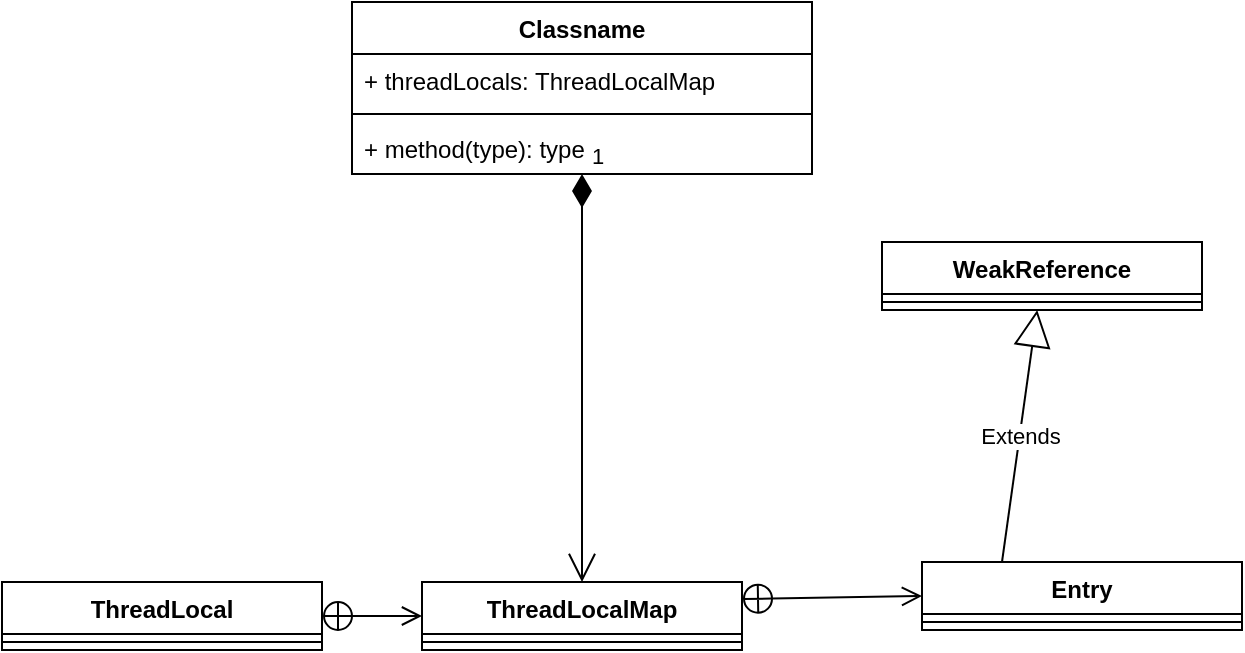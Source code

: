 <mxfile version="20.2.8" type="github">
  <diagram id="P9QTJZ5rXmRwZal_yIo5" name="Class Diagram">
    <mxGraphModel dx="2062" dy="1121" grid="1" gridSize="10" guides="1" tooltips="1" connect="1" arrows="1" fold="1" page="1" pageScale="1" pageWidth="827" pageHeight="1169" math="0" shadow="0">
      <root>
        <mxCell id="0" />
        <mxCell id="1" parent="0" />
        <mxCell id="5FOv1k2OfvSD3q4lhbbe-3" value="ThreadLocal" style="swimlane;fontStyle=1;align=center;verticalAlign=top;childLayout=stackLayout;horizontal=1;startSize=26;horizontalStack=0;resizeParent=1;resizeParentMax=0;resizeLast=0;collapsible=1;marginBottom=0;" vertex="1" parent="1">
          <mxGeometry x="50" y="480" width="160" height="34" as="geometry" />
        </mxCell>
        <mxCell id="5FOv1k2OfvSD3q4lhbbe-5" value="" style="line;strokeWidth=1;fillColor=none;align=left;verticalAlign=middle;spacingTop=-1;spacingLeft=3;spacingRight=3;rotatable=0;labelPosition=right;points=[];portConstraint=eastwest;strokeColor=inherit;" vertex="1" parent="5FOv1k2OfvSD3q4lhbbe-3">
          <mxGeometry y="26" width="160" height="8" as="geometry" />
        </mxCell>
        <mxCell id="5FOv1k2OfvSD3q4lhbbe-9" value="" style="endArrow=open;startArrow=circlePlus;endFill=0;startFill=0;endSize=8;html=1;rounded=0;exitX=1;exitY=0.5;exitDx=0;exitDy=0;entryX=0;entryY=0.5;entryDx=0;entryDy=0;" edge="1" parent="1" source="5FOv1k2OfvSD3q4lhbbe-3" target="5FOv1k2OfvSD3q4lhbbe-10">
          <mxGeometry width="160" relative="1" as="geometry">
            <mxPoint x="320" y="196.5" as="sourcePoint" />
            <mxPoint x="390" y="197" as="targetPoint" />
          </mxGeometry>
        </mxCell>
        <mxCell id="5FOv1k2OfvSD3q4lhbbe-10" value="ThreadLocalMap" style="swimlane;fontStyle=1;align=center;verticalAlign=top;childLayout=stackLayout;horizontal=1;startSize=26;horizontalStack=0;resizeParent=1;resizeParentMax=0;resizeLast=0;collapsible=1;marginBottom=0;" vertex="1" parent="1">
          <mxGeometry x="260" y="480" width="160" height="34" as="geometry" />
        </mxCell>
        <mxCell id="5FOv1k2OfvSD3q4lhbbe-11" value="" style="line;strokeWidth=1;fillColor=none;align=left;verticalAlign=middle;spacingTop=-1;spacingLeft=3;spacingRight=3;rotatable=0;labelPosition=right;points=[];portConstraint=eastwest;strokeColor=inherit;" vertex="1" parent="5FOv1k2OfvSD3q4lhbbe-10">
          <mxGeometry y="26" width="160" height="8" as="geometry" />
        </mxCell>
        <mxCell id="5FOv1k2OfvSD3q4lhbbe-12" value="" style="endArrow=open;startArrow=circlePlus;endFill=0;startFill=0;endSize=8;html=1;rounded=0;exitX=1;exitY=0.25;exitDx=0;exitDy=0;entryX=0;entryY=0.5;entryDx=0;entryDy=0;" edge="1" parent="1" source="5FOv1k2OfvSD3q4lhbbe-10" target="5FOv1k2OfvSD3q4lhbbe-13">
          <mxGeometry width="160" relative="1" as="geometry">
            <mxPoint x="330" y="570" as="sourcePoint" />
            <mxPoint x="620" y="220" as="targetPoint" />
          </mxGeometry>
        </mxCell>
        <mxCell id="5FOv1k2OfvSD3q4lhbbe-13" value="Entry" style="swimlane;fontStyle=1;align=center;verticalAlign=top;childLayout=stackLayout;horizontal=1;startSize=26;horizontalStack=0;resizeParent=1;resizeParentMax=0;resizeLast=0;collapsible=1;marginBottom=0;" vertex="1" parent="1">
          <mxGeometry x="510" y="470" width="160" height="34" as="geometry" />
        </mxCell>
        <mxCell id="5FOv1k2OfvSD3q4lhbbe-14" value="" style="line;strokeWidth=1;fillColor=none;align=left;verticalAlign=middle;spacingTop=-1;spacingLeft=3;spacingRight=3;rotatable=0;labelPosition=right;points=[];portConstraint=eastwest;strokeColor=inherit;" vertex="1" parent="5FOv1k2OfvSD3q4lhbbe-13">
          <mxGeometry y="26" width="160" height="8" as="geometry" />
        </mxCell>
        <mxCell id="5FOv1k2OfvSD3q4lhbbe-15" value="WeakReference" style="swimlane;fontStyle=1;align=center;verticalAlign=top;childLayout=stackLayout;horizontal=1;startSize=26;horizontalStack=0;resizeParent=1;resizeParentMax=0;resizeLast=0;collapsible=1;marginBottom=0;" vertex="1" parent="1">
          <mxGeometry x="490" y="310" width="160" height="34" as="geometry" />
        </mxCell>
        <mxCell id="5FOv1k2OfvSD3q4lhbbe-16" value="" style="line;strokeWidth=1;fillColor=none;align=left;verticalAlign=middle;spacingTop=-1;spacingLeft=3;spacingRight=3;rotatable=0;labelPosition=right;points=[];portConstraint=eastwest;strokeColor=inherit;" vertex="1" parent="5FOv1k2OfvSD3q4lhbbe-15">
          <mxGeometry y="26" width="160" height="8" as="geometry" />
        </mxCell>
        <mxCell id="5FOv1k2OfvSD3q4lhbbe-17" value="Extends" style="endArrow=block;endSize=16;endFill=0;html=1;rounded=0;exitX=0.25;exitY=0;exitDx=0;exitDy=0;" edge="1" parent="1" source="5FOv1k2OfvSD3q4lhbbe-13" target="5FOv1k2OfvSD3q4lhbbe-15">
          <mxGeometry width="160" relative="1" as="geometry">
            <mxPoint x="330" y="570" as="sourcePoint" />
            <mxPoint x="490" y="570" as="targetPoint" />
          </mxGeometry>
        </mxCell>
        <mxCell id="5FOv1k2OfvSD3q4lhbbe-20" value="1" style="endArrow=open;html=1;endSize=12;startArrow=diamondThin;startSize=14;startFill=1;edgeStyle=orthogonalEdgeStyle;align=left;verticalAlign=bottom;rounded=0;entryX=0.5;entryY=0;entryDx=0;entryDy=0;" edge="1" parent="1" source="5FOv1k2OfvSD3q4lhbbe-22" target="5FOv1k2OfvSD3q4lhbbe-10">
          <mxGeometry x="-1" y="3" relative="1" as="geometry">
            <mxPoint x="340" y="270" as="sourcePoint" />
            <mxPoint x="490" y="570" as="targetPoint" />
          </mxGeometry>
        </mxCell>
        <mxCell id="5FOv1k2OfvSD3q4lhbbe-22" value="Classname" style="swimlane;fontStyle=1;align=center;verticalAlign=top;childLayout=stackLayout;horizontal=1;startSize=26;horizontalStack=0;resizeParent=1;resizeParentMax=0;resizeLast=0;collapsible=1;marginBottom=0;" vertex="1" parent="1">
          <mxGeometry x="225" y="190" width="230" height="86" as="geometry" />
        </mxCell>
        <mxCell id="5FOv1k2OfvSD3q4lhbbe-23" value="+ threadLocals: ThreadLocalMap" style="text;strokeColor=none;fillColor=none;align=left;verticalAlign=top;spacingLeft=4;spacingRight=4;overflow=hidden;rotatable=0;points=[[0,0.5],[1,0.5]];portConstraint=eastwest;" vertex="1" parent="5FOv1k2OfvSD3q4lhbbe-22">
          <mxGeometry y="26" width="230" height="26" as="geometry" />
        </mxCell>
        <mxCell id="5FOv1k2OfvSD3q4lhbbe-24" value="" style="line;strokeWidth=1;fillColor=none;align=left;verticalAlign=middle;spacingTop=-1;spacingLeft=3;spacingRight=3;rotatable=0;labelPosition=right;points=[];portConstraint=eastwest;strokeColor=inherit;" vertex="1" parent="5FOv1k2OfvSD3q4lhbbe-22">
          <mxGeometry y="52" width="230" height="8" as="geometry" />
        </mxCell>
        <mxCell id="5FOv1k2OfvSD3q4lhbbe-25" value="+ method(type): type" style="text;strokeColor=none;fillColor=none;align=left;verticalAlign=top;spacingLeft=4;spacingRight=4;overflow=hidden;rotatable=0;points=[[0,0.5],[1,0.5]];portConstraint=eastwest;" vertex="1" parent="5FOv1k2OfvSD3q4lhbbe-22">
          <mxGeometry y="60" width="230" height="26" as="geometry" />
        </mxCell>
      </root>
    </mxGraphModel>
  </diagram>
</mxfile>
